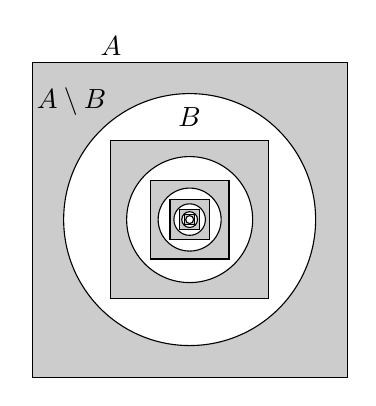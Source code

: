 \begin{tikzpicture}
  \foreach \x in {1,0.5,0.25,0.25*0.5,0.25*0.25,0.25*0.25*0.5} {
    \path[draw,fill=black!20] (2*\x,2*\x)--(-2*\x,2*\x)--(-2*\x,-2*\x)--(2*\x,-2*\x)--cycle;
    \draw[fill=white] (0,0) circle (1.6*\x);
  };
  \node at (-1.0,2.2) {$A$};
  \node at (-1.5,1.5) {$A\setminus B$};
  \node at (0,1.3) {$B$};
  \node at (-0.75,0.75) {$$};
\end{tikzpicture}
